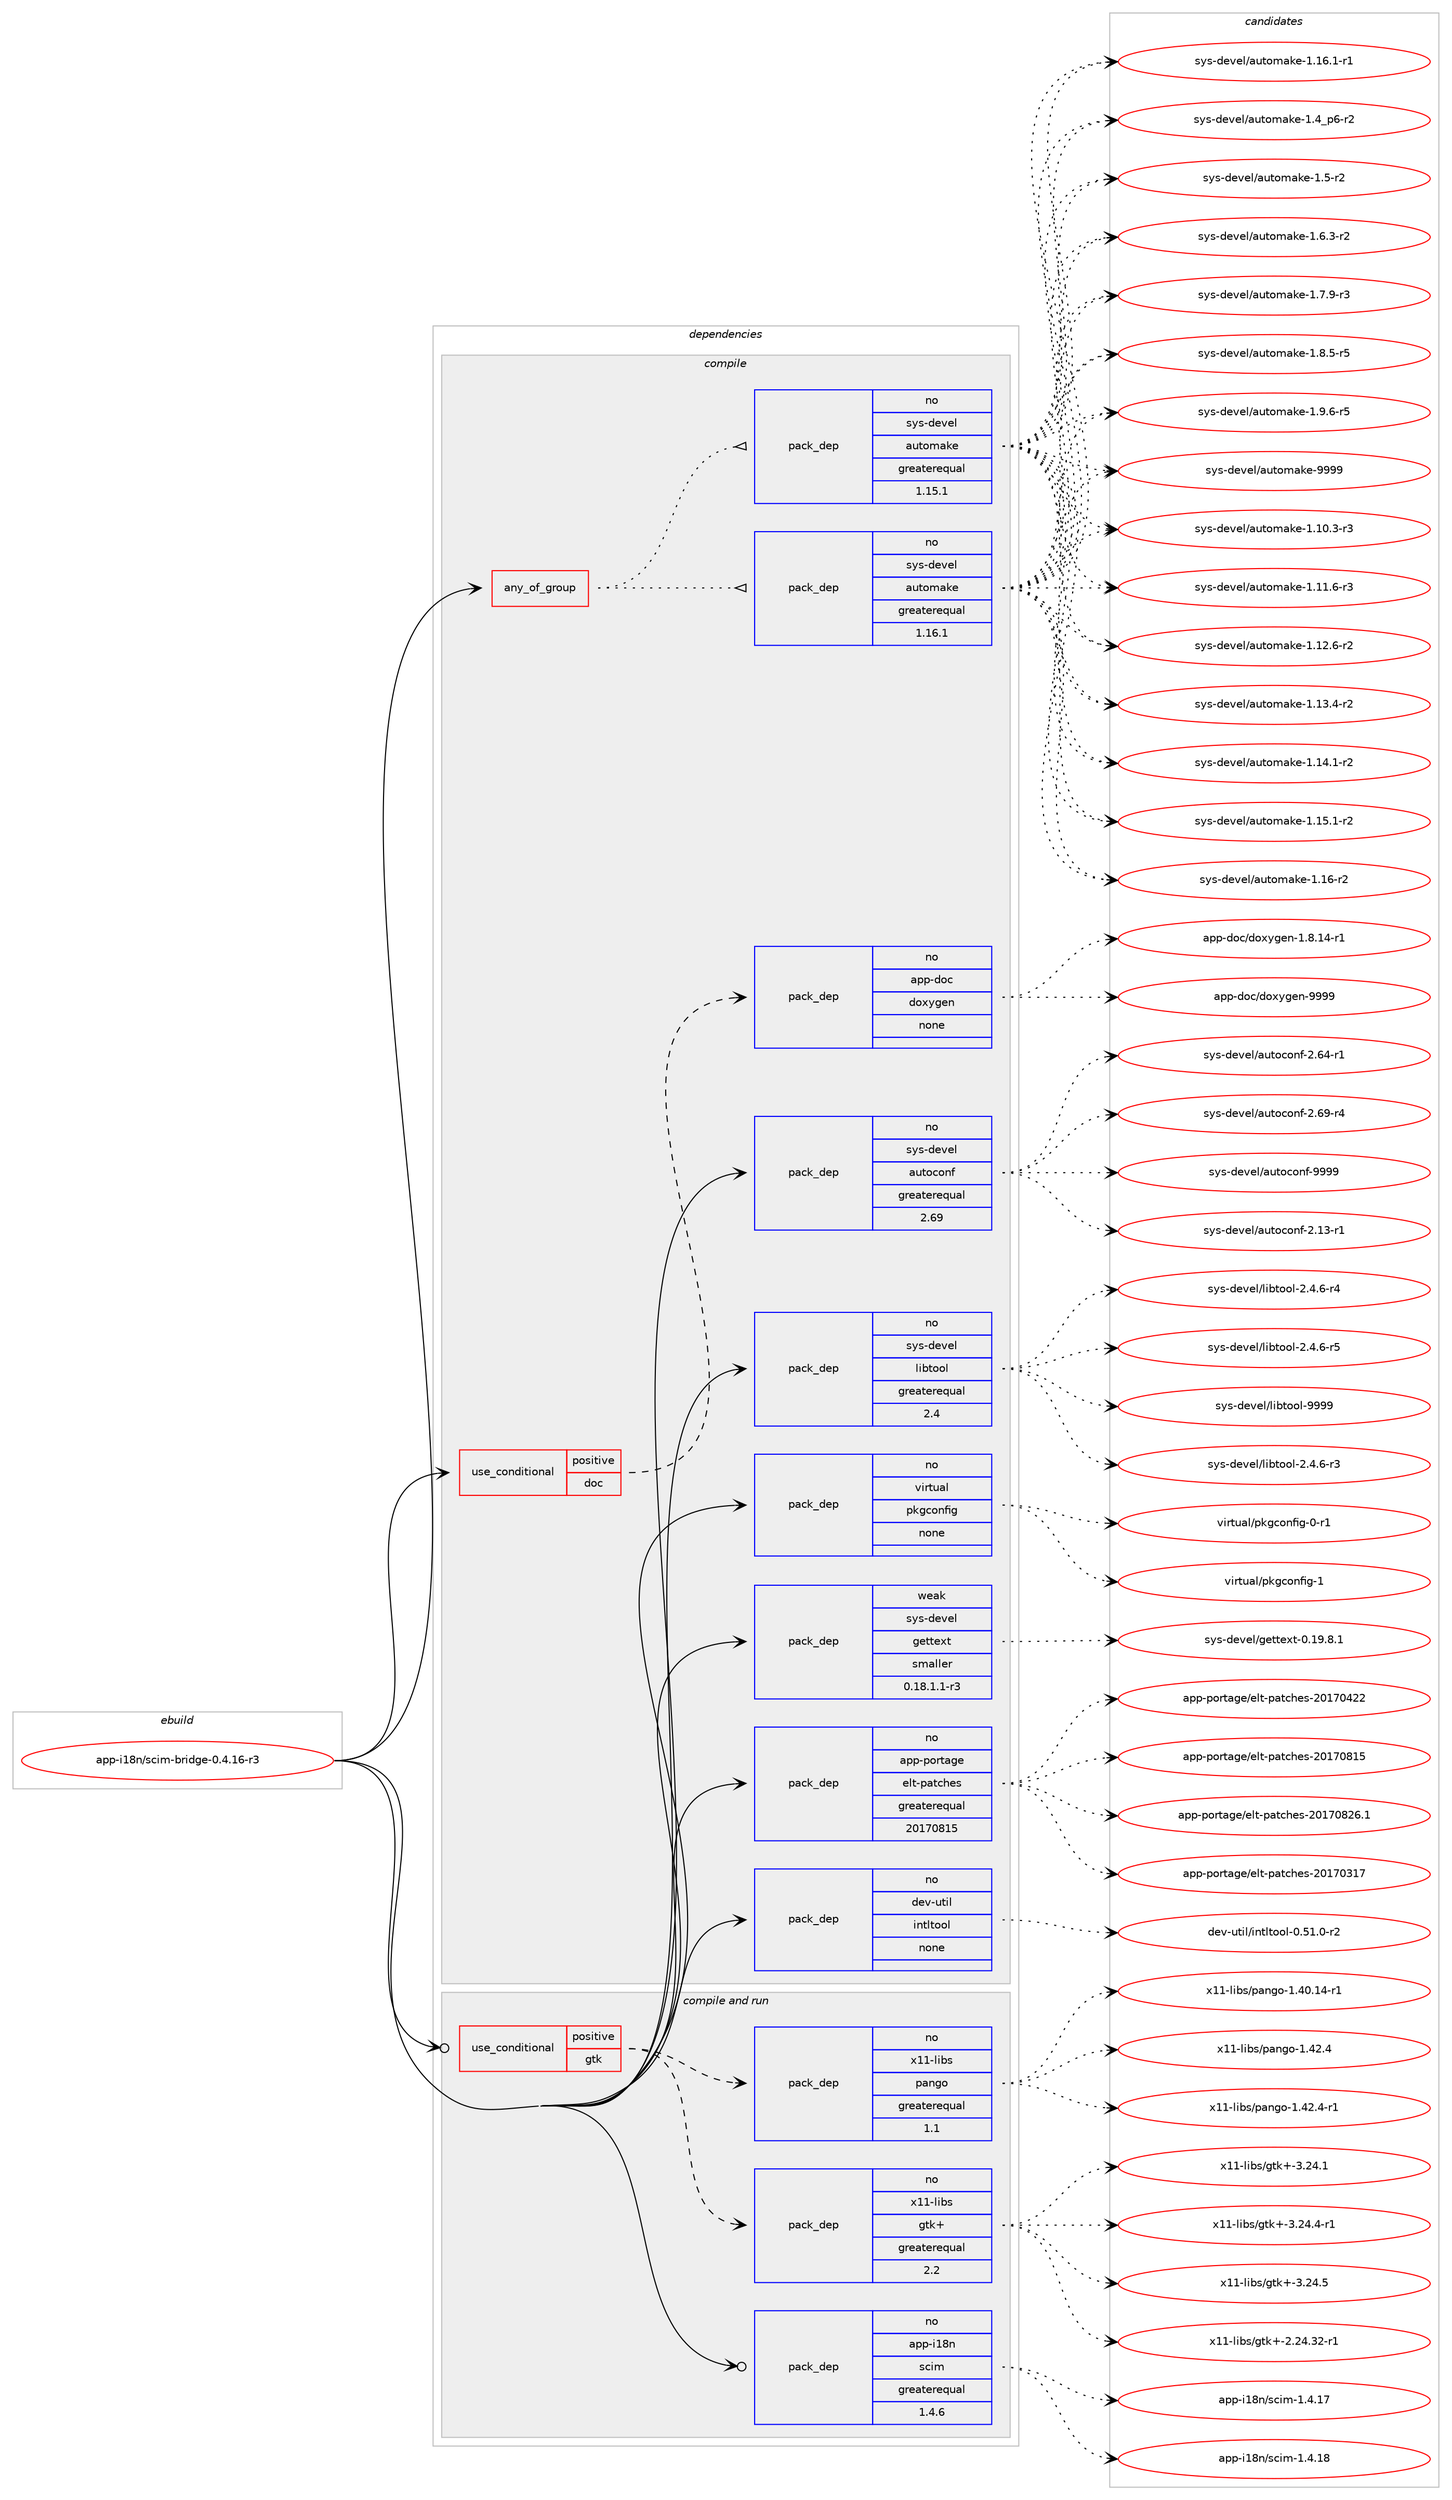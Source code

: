digraph prolog {

# *************
# Graph options
# *************

newrank=true;
concentrate=true;
compound=true;
graph [rankdir=LR,fontname=Helvetica,fontsize=10,ranksep=1.5];#, ranksep=2.5, nodesep=0.2];
edge  [arrowhead=vee];
node  [fontname=Helvetica,fontsize=10];

# **********
# The ebuild
# **********

subgraph cluster_leftcol {
color=gray;
rank=same;
label=<<i>ebuild</i>>;
id [label="app-i18n/scim-bridge-0.4.16-r3", color=red, width=4, href="../app-i18n/scim-bridge-0.4.16-r3.svg"];
}

# ****************
# The dependencies
# ****************

subgraph cluster_midcol {
color=gray;
label=<<i>dependencies</i>>;
subgraph cluster_compile {
fillcolor="#eeeeee";
style=filled;
label=<<i>compile</i>>;
subgraph any19598 {
dependency1295960 [label=<<TABLE BORDER="0" CELLBORDER="1" CELLSPACING="0" CELLPADDING="4"><TR><TD CELLPADDING="10">any_of_group</TD></TR></TABLE>>, shape=none, color=red];subgraph pack923088 {
dependency1295961 [label=<<TABLE BORDER="0" CELLBORDER="1" CELLSPACING="0" CELLPADDING="4" WIDTH="220"><TR><TD ROWSPAN="6" CELLPADDING="30">pack_dep</TD></TR><TR><TD WIDTH="110">no</TD></TR><TR><TD>sys-devel</TD></TR><TR><TD>automake</TD></TR><TR><TD>greaterequal</TD></TR><TR><TD>1.16.1</TD></TR></TABLE>>, shape=none, color=blue];
}
dependency1295960:e -> dependency1295961:w [weight=20,style="dotted",arrowhead="oinv"];
subgraph pack923089 {
dependency1295962 [label=<<TABLE BORDER="0" CELLBORDER="1" CELLSPACING="0" CELLPADDING="4" WIDTH="220"><TR><TD ROWSPAN="6" CELLPADDING="30">pack_dep</TD></TR><TR><TD WIDTH="110">no</TD></TR><TR><TD>sys-devel</TD></TR><TR><TD>automake</TD></TR><TR><TD>greaterequal</TD></TR><TR><TD>1.15.1</TD></TR></TABLE>>, shape=none, color=blue];
}
dependency1295960:e -> dependency1295962:w [weight=20,style="dotted",arrowhead="oinv"];
}
id:e -> dependency1295960:w [weight=20,style="solid",arrowhead="vee"];
subgraph cond352736 {
dependency1295963 [label=<<TABLE BORDER="0" CELLBORDER="1" CELLSPACING="0" CELLPADDING="4"><TR><TD ROWSPAN="3" CELLPADDING="10">use_conditional</TD></TR><TR><TD>positive</TD></TR><TR><TD>doc</TD></TR></TABLE>>, shape=none, color=red];
subgraph pack923090 {
dependency1295964 [label=<<TABLE BORDER="0" CELLBORDER="1" CELLSPACING="0" CELLPADDING="4" WIDTH="220"><TR><TD ROWSPAN="6" CELLPADDING="30">pack_dep</TD></TR><TR><TD WIDTH="110">no</TD></TR><TR><TD>app-doc</TD></TR><TR><TD>doxygen</TD></TR><TR><TD>none</TD></TR><TR><TD></TD></TR></TABLE>>, shape=none, color=blue];
}
dependency1295963:e -> dependency1295964:w [weight=20,style="dashed",arrowhead="vee"];
}
id:e -> dependency1295963:w [weight=20,style="solid",arrowhead="vee"];
subgraph pack923091 {
dependency1295965 [label=<<TABLE BORDER="0" CELLBORDER="1" CELLSPACING="0" CELLPADDING="4" WIDTH="220"><TR><TD ROWSPAN="6" CELLPADDING="30">pack_dep</TD></TR><TR><TD WIDTH="110">no</TD></TR><TR><TD>app-portage</TD></TR><TR><TD>elt-patches</TD></TR><TR><TD>greaterequal</TD></TR><TR><TD>20170815</TD></TR></TABLE>>, shape=none, color=blue];
}
id:e -> dependency1295965:w [weight=20,style="solid",arrowhead="vee"];
subgraph pack923092 {
dependency1295966 [label=<<TABLE BORDER="0" CELLBORDER="1" CELLSPACING="0" CELLPADDING="4" WIDTH="220"><TR><TD ROWSPAN="6" CELLPADDING="30">pack_dep</TD></TR><TR><TD WIDTH="110">no</TD></TR><TR><TD>dev-util</TD></TR><TR><TD>intltool</TD></TR><TR><TD>none</TD></TR><TR><TD></TD></TR></TABLE>>, shape=none, color=blue];
}
id:e -> dependency1295966:w [weight=20,style="solid",arrowhead="vee"];
subgraph pack923093 {
dependency1295967 [label=<<TABLE BORDER="0" CELLBORDER="1" CELLSPACING="0" CELLPADDING="4" WIDTH="220"><TR><TD ROWSPAN="6" CELLPADDING="30">pack_dep</TD></TR><TR><TD WIDTH="110">no</TD></TR><TR><TD>sys-devel</TD></TR><TR><TD>autoconf</TD></TR><TR><TD>greaterequal</TD></TR><TR><TD>2.69</TD></TR></TABLE>>, shape=none, color=blue];
}
id:e -> dependency1295967:w [weight=20,style="solid",arrowhead="vee"];
subgraph pack923094 {
dependency1295968 [label=<<TABLE BORDER="0" CELLBORDER="1" CELLSPACING="0" CELLPADDING="4" WIDTH="220"><TR><TD ROWSPAN="6" CELLPADDING="30">pack_dep</TD></TR><TR><TD WIDTH="110">no</TD></TR><TR><TD>sys-devel</TD></TR><TR><TD>libtool</TD></TR><TR><TD>greaterequal</TD></TR><TR><TD>2.4</TD></TR></TABLE>>, shape=none, color=blue];
}
id:e -> dependency1295968:w [weight=20,style="solid",arrowhead="vee"];
subgraph pack923095 {
dependency1295969 [label=<<TABLE BORDER="0" CELLBORDER="1" CELLSPACING="0" CELLPADDING="4" WIDTH="220"><TR><TD ROWSPAN="6" CELLPADDING="30">pack_dep</TD></TR><TR><TD WIDTH="110">no</TD></TR><TR><TD>virtual</TD></TR><TR><TD>pkgconfig</TD></TR><TR><TD>none</TD></TR><TR><TD></TD></TR></TABLE>>, shape=none, color=blue];
}
id:e -> dependency1295969:w [weight=20,style="solid",arrowhead="vee"];
subgraph pack923096 {
dependency1295970 [label=<<TABLE BORDER="0" CELLBORDER="1" CELLSPACING="0" CELLPADDING="4" WIDTH="220"><TR><TD ROWSPAN="6" CELLPADDING="30">pack_dep</TD></TR><TR><TD WIDTH="110">weak</TD></TR><TR><TD>sys-devel</TD></TR><TR><TD>gettext</TD></TR><TR><TD>smaller</TD></TR><TR><TD>0.18.1.1-r3</TD></TR></TABLE>>, shape=none, color=blue];
}
id:e -> dependency1295970:w [weight=20,style="solid",arrowhead="vee"];
}
subgraph cluster_compileandrun {
fillcolor="#eeeeee";
style=filled;
label=<<i>compile and run</i>>;
subgraph cond352737 {
dependency1295971 [label=<<TABLE BORDER="0" CELLBORDER="1" CELLSPACING="0" CELLPADDING="4"><TR><TD ROWSPAN="3" CELLPADDING="10">use_conditional</TD></TR><TR><TD>positive</TD></TR><TR><TD>gtk</TD></TR></TABLE>>, shape=none, color=red];
subgraph pack923097 {
dependency1295972 [label=<<TABLE BORDER="0" CELLBORDER="1" CELLSPACING="0" CELLPADDING="4" WIDTH="220"><TR><TD ROWSPAN="6" CELLPADDING="30">pack_dep</TD></TR><TR><TD WIDTH="110">no</TD></TR><TR><TD>x11-libs</TD></TR><TR><TD>gtk+</TD></TR><TR><TD>greaterequal</TD></TR><TR><TD>2.2</TD></TR></TABLE>>, shape=none, color=blue];
}
dependency1295971:e -> dependency1295972:w [weight=20,style="dashed",arrowhead="vee"];
subgraph pack923098 {
dependency1295973 [label=<<TABLE BORDER="0" CELLBORDER="1" CELLSPACING="0" CELLPADDING="4" WIDTH="220"><TR><TD ROWSPAN="6" CELLPADDING="30">pack_dep</TD></TR><TR><TD WIDTH="110">no</TD></TR><TR><TD>x11-libs</TD></TR><TR><TD>pango</TD></TR><TR><TD>greaterequal</TD></TR><TR><TD>1.1</TD></TR></TABLE>>, shape=none, color=blue];
}
dependency1295971:e -> dependency1295973:w [weight=20,style="dashed",arrowhead="vee"];
}
id:e -> dependency1295971:w [weight=20,style="solid",arrowhead="odotvee"];
subgraph pack923099 {
dependency1295974 [label=<<TABLE BORDER="0" CELLBORDER="1" CELLSPACING="0" CELLPADDING="4" WIDTH="220"><TR><TD ROWSPAN="6" CELLPADDING="30">pack_dep</TD></TR><TR><TD WIDTH="110">no</TD></TR><TR><TD>app-i18n</TD></TR><TR><TD>scim</TD></TR><TR><TD>greaterequal</TD></TR><TR><TD>1.4.6</TD></TR></TABLE>>, shape=none, color=blue];
}
id:e -> dependency1295974:w [weight=20,style="solid",arrowhead="odotvee"];
}
subgraph cluster_run {
fillcolor="#eeeeee";
style=filled;
label=<<i>run</i>>;
}
}

# **************
# The candidates
# **************

subgraph cluster_choices {
rank=same;
color=gray;
label=<<i>candidates</i>>;

subgraph choice923088 {
color=black;
nodesep=1;
choice11512111545100101118101108479711711611110997107101454946494846514511451 [label="sys-devel/automake-1.10.3-r3", color=red, width=4,href="../sys-devel/automake-1.10.3-r3.svg"];
choice11512111545100101118101108479711711611110997107101454946494946544511451 [label="sys-devel/automake-1.11.6-r3", color=red, width=4,href="../sys-devel/automake-1.11.6-r3.svg"];
choice11512111545100101118101108479711711611110997107101454946495046544511450 [label="sys-devel/automake-1.12.6-r2", color=red, width=4,href="../sys-devel/automake-1.12.6-r2.svg"];
choice11512111545100101118101108479711711611110997107101454946495146524511450 [label="sys-devel/automake-1.13.4-r2", color=red, width=4,href="../sys-devel/automake-1.13.4-r2.svg"];
choice11512111545100101118101108479711711611110997107101454946495246494511450 [label="sys-devel/automake-1.14.1-r2", color=red, width=4,href="../sys-devel/automake-1.14.1-r2.svg"];
choice11512111545100101118101108479711711611110997107101454946495346494511450 [label="sys-devel/automake-1.15.1-r2", color=red, width=4,href="../sys-devel/automake-1.15.1-r2.svg"];
choice1151211154510010111810110847971171161111099710710145494649544511450 [label="sys-devel/automake-1.16-r2", color=red, width=4,href="../sys-devel/automake-1.16-r2.svg"];
choice11512111545100101118101108479711711611110997107101454946495446494511449 [label="sys-devel/automake-1.16.1-r1", color=red, width=4,href="../sys-devel/automake-1.16.1-r1.svg"];
choice115121115451001011181011084797117116111109971071014549465295112544511450 [label="sys-devel/automake-1.4_p6-r2", color=red, width=4,href="../sys-devel/automake-1.4_p6-r2.svg"];
choice11512111545100101118101108479711711611110997107101454946534511450 [label="sys-devel/automake-1.5-r2", color=red, width=4,href="../sys-devel/automake-1.5-r2.svg"];
choice115121115451001011181011084797117116111109971071014549465446514511450 [label="sys-devel/automake-1.6.3-r2", color=red, width=4,href="../sys-devel/automake-1.6.3-r2.svg"];
choice115121115451001011181011084797117116111109971071014549465546574511451 [label="sys-devel/automake-1.7.9-r3", color=red, width=4,href="../sys-devel/automake-1.7.9-r3.svg"];
choice115121115451001011181011084797117116111109971071014549465646534511453 [label="sys-devel/automake-1.8.5-r5", color=red, width=4,href="../sys-devel/automake-1.8.5-r5.svg"];
choice115121115451001011181011084797117116111109971071014549465746544511453 [label="sys-devel/automake-1.9.6-r5", color=red, width=4,href="../sys-devel/automake-1.9.6-r5.svg"];
choice115121115451001011181011084797117116111109971071014557575757 [label="sys-devel/automake-9999", color=red, width=4,href="../sys-devel/automake-9999.svg"];
dependency1295961:e -> choice11512111545100101118101108479711711611110997107101454946494846514511451:w [style=dotted,weight="100"];
dependency1295961:e -> choice11512111545100101118101108479711711611110997107101454946494946544511451:w [style=dotted,weight="100"];
dependency1295961:e -> choice11512111545100101118101108479711711611110997107101454946495046544511450:w [style=dotted,weight="100"];
dependency1295961:e -> choice11512111545100101118101108479711711611110997107101454946495146524511450:w [style=dotted,weight="100"];
dependency1295961:e -> choice11512111545100101118101108479711711611110997107101454946495246494511450:w [style=dotted,weight="100"];
dependency1295961:e -> choice11512111545100101118101108479711711611110997107101454946495346494511450:w [style=dotted,weight="100"];
dependency1295961:e -> choice1151211154510010111810110847971171161111099710710145494649544511450:w [style=dotted,weight="100"];
dependency1295961:e -> choice11512111545100101118101108479711711611110997107101454946495446494511449:w [style=dotted,weight="100"];
dependency1295961:e -> choice115121115451001011181011084797117116111109971071014549465295112544511450:w [style=dotted,weight="100"];
dependency1295961:e -> choice11512111545100101118101108479711711611110997107101454946534511450:w [style=dotted,weight="100"];
dependency1295961:e -> choice115121115451001011181011084797117116111109971071014549465446514511450:w [style=dotted,weight="100"];
dependency1295961:e -> choice115121115451001011181011084797117116111109971071014549465546574511451:w [style=dotted,weight="100"];
dependency1295961:e -> choice115121115451001011181011084797117116111109971071014549465646534511453:w [style=dotted,weight="100"];
dependency1295961:e -> choice115121115451001011181011084797117116111109971071014549465746544511453:w [style=dotted,weight="100"];
dependency1295961:e -> choice115121115451001011181011084797117116111109971071014557575757:w [style=dotted,weight="100"];
}
subgraph choice923089 {
color=black;
nodesep=1;
choice11512111545100101118101108479711711611110997107101454946494846514511451 [label="sys-devel/automake-1.10.3-r3", color=red, width=4,href="../sys-devel/automake-1.10.3-r3.svg"];
choice11512111545100101118101108479711711611110997107101454946494946544511451 [label="sys-devel/automake-1.11.6-r3", color=red, width=4,href="../sys-devel/automake-1.11.6-r3.svg"];
choice11512111545100101118101108479711711611110997107101454946495046544511450 [label="sys-devel/automake-1.12.6-r2", color=red, width=4,href="../sys-devel/automake-1.12.6-r2.svg"];
choice11512111545100101118101108479711711611110997107101454946495146524511450 [label="sys-devel/automake-1.13.4-r2", color=red, width=4,href="../sys-devel/automake-1.13.4-r2.svg"];
choice11512111545100101118101108479711711611110997107101454946495246494511450 [label="sys-devel/automake-1.14.1-r2", color=red, width=4,href="../sys-devel/automake-1.14.1-r2.svg"];
choice11512111545100101118101108479711711611110997107101454946495346494511450 [label="sys-devel/automake-1.15.1-r2", color=red, width=4,href="../sys-devel/automake-1.15.1-r2.svg"];
choice1151211154510010111810110847971171161111099710710145494649544511450 [label="sys-devel/automake-1.16-r2", color=red, width=4,href="../sys-devel/automake-1.16-r2.svg"];
choice11512111545100101118101108479711711611110997107101454946495446494511449 [label="sys-devel/automake-1.16.1-r1", color=red, width=4,href="../sys-devel/automake-1.16.1-r1.svg"];
choice115121115451001011181011084797117116111109971071014549465295112544511450 [label="sys-devel/automake-1.4_p6-r2", color=red, width=4,href="../sys-devel/automake-1.4_p6-r2.svg"];
choice11512111545100101118101108479711711611110997107101454946534511450 [label="sys-devel/automake-1.5-r2", color=red, width=4,href="../sys-devel/automake-1.5-r2.svg"];
choice115121115451001011181011084797117116111109971071014549465446514511450 [label="sys-devel/automake-1.6.3-r2", color=red, width=4,href="../sys-devel/automake-1.6.3-r2.svg"];
choice115121115451001011181011084797117116111109971071014549465546574511451 [label="sys-devel/automake-1.7.9-r3", color=red, width=4,href="../sys-devel/automake-1.7.9-r3.svg"];
choice115121115451001011181011084797117116111109971071014549465646534511453 [label="sys-devel/automake-1.8.5-r5", color=red, width=4,href="../sys-devel/automake-1.8.5-r5.svg"];
choice115121115451001011181011084797117116111109971071014549465746544511453 [label="sys-devel/automake-1.9.6-r5", color=red, width=4,href="../sys-devel/automake-1.9.6-r5.svg"];
choice115121115451001011181011084797117116111109971071014557575757 [label="sys-devel/automake-9999", color=red, width=4,href="../sys-devel/automake-9999.svg"];
dependency1295962:e -> choice11512111545100101118101108479711711611110997107101454946494846514511451:w [style=dotted,weight="100"];
dependency1295962:e -> choice11512111545100101118101108479711711611110997107101454946494946544511451:w [style=dotted,weight="100"];
dependency1295962:e -> choice11512111545100101118101108479711711611110997107101454946495046544511450:w [style=dotted,weight="100"];
dependency1295962:e -> choice11512111545100101118101108479711711611110997107101454946495146524511450:w [style=dotted,weight="100"];
dependency1295962:e -> choice11512111545100101118101108479711711611110997107101454946495246494511450:w [style=dotted,weight="100"];
dependency1295962:e -> choice11512111545100101118101108479711711611110997107101454946495346494511450:w [style=dotted,weight="100"];
dependency1295962:e -> choice1151211154510010111810110847971171161111099710710145494649544511450:w [style=dotted,weight="100"];
dependency1295962:e -> choice11512111545100101118101108479711711611110997107101454946495446494511449:w [style=dotted,weight="100"];
dependency1295962:e -> choice115121115451001011181011084797117116111109971071014549465295112544511450:w [style=dotted,weight="100"];
dependency1295962:e -> choice11512111545100101118101108479711711611110997107101454946534511450:w [style=dotted,weight="100"];
dependency1295962:e -> choice115121115451001011181011084797117116111109971071014549465446514511450:w [style=dotted,weight="100"];
dependency1295962:e -> choice115121115451001011181011084797117116111109971071014549465546574511451:w [style=dotted,weight="100"];
dependency1295962:e -> choice115121115451001011181011084797117116111109971071014549465646534511453:w [style=dotted,weight="100"];
dependency1295962:e -> choice115121115451001011181011084797117116111109971071014549465746544511453:w [style=dotted,weight="100"];
dependency1295962:e -> choice115121115451001011181011084797117116111109971071014557575757:w [style=dotted,weight="100"];
}
subgraph choice923090 {
color=black;
nodesep=1;
choice97112112451001119947100111120121103101110454946564649524511449 [label="app-doc/doxygen-1.8.14-r1", color=red, width=4,href="../app-doc/doxygen-1.8.14-r1.svg"];
choice971121124510011199471001111201211031011104557575757 [label="app-doc/doxygen-9999", color=red, width=4,href="../app-doc/doxygen-9999.svg"];
dependency1295964:e -> choice97112112451001119947100111120121103101110454946564649524511449:w [style=dotted,weight="100"];
dependency1295964:e -> choice971121124510011199471001111201211031011104557575757:w [style=dotted,weight="100"];
}
subgraph choice923091 {
color=black;
nodesep=1;
choice97112112451121111141169710310147101108116451129711699104101115455048495548514955 [label="app-portage/elt-patches-20170317", color=red, width=4,href="../app-portage/elt-patches-20170317.svg"];
choice97112112451121111141169710310147101108116451129711699104101115455048495548525050 [label="app-portage/elt-patches-20170422", color=red, width=4,href="../app-portage/elt-patches-20170422.svg"];
choice97112112451121111141169710310147101108116451129711699104101115455048495548564953 [label="app-portage/elt-patches-20170815", color=red, width=4,href="../app-portage/elt-patches-20170815.svg"];
choice971121124511211111411697103101471011081164511297116991041011154550484955485650544649 [label="app-portage/elt-patches-20170826.1", color=red, width=4,href="../app-portage/elt-patches-20170826.1.svg"];
dependency1295965:e -> choice97112112451121111141169710310147101108116451129711699104101115455048495548514955:w [style=dotted,weight="100"];
dependency1295965:e -> choice97112112451121111141169710310147101108116451129711699104101115455048495548525050:w [style=dotted,weight="100"];
dependency1295965:e -> choice97112112451121111141169710310147101108116451129711699104101115455048495548564953:w [style=dotted,weight="100"];
dependency1295965:e -> choice971121124511211111411697103101471011081164511297116991041011154550484955485650544649:w [style=dotted,weight="100"];
}
subgraph choice923092 {
color=black;
nodesep=1;
choice1001011184511711610510847105110116108116111111108454846534946484511450 [label="dev-util/intltool-0.51.0-r2", color=red, width=4,href="../dev-util/intltool-0.51.0-r2.svg"];
dependency1295966:e -> choice1001011184511711610510847105110116108116111111108454846534946484511450:w [style=dotted,weight="100"];
}
subgraph choice923093 {
color=black;
nodesep=1;
choice1151211154510010111810110847971171161119911111010245504649514511449 [label="sys-devel/autoconf-2.13-r1", color=red, width=4,href="../sys-devel/autoconf-2.13-r1.svg"];
choice1151211154510010111810110847971171161119911111010245504654524511449 [label="sys-devel/autoconf-2.64-r1", color=red, width=4,href="../sys-devel/autoconf-2.64-r1.svg"];
choice1151211154510010111810110847971171161119911111010245504654574511452 [label="sys-devel/autoconf-2.69-r4", color=red, width=4,href="../sys-devel/autoconf-2.69-r4.svg"];
choice115121115451001011181011084797117116111991111101024557575757 [label="sys-devel/autoconf-9999", color=red, width=4,href="../sys-devel/autoconf-9999.svg"];
dependency1295967:e -> choice1151211154510010111810110847971171161119911111010245504649514511449:w [style=dotted,weight="100"];
dependency1295967:e -> choice1151211154510010111810110847971171161119911111010245504654524511449:w [style=dotted,weight="100"];
dependency1295967:e -> choice1151211154510010111810110847971171161119911111010245504654574511452:w [style=dotted,weight="100"];
dependency1295967:e -> choice115121115451001011181011084797117116111991111101024557575757:w [style=dotted,weight="100"];
}
subgraph choice923094 {
color=black;
nodesep=1;
choice1151211154510010111810110847108105981161111111084550465246544511451 [label="sys-devel/libtool-2.4.6-r3", color=red, width=4,href="../sys-devel/libtool-2.4.6-r3.svg"];
choice1151211154510010111810110847108105981161111111084550465246544511452 [label="sys-devel/libtool-2.4.6-r4", color=red, width=4,href="../sys-devel/libtool-2.4.6-r4.svg"];
choice1151211154510010111810110847108105981161111111084550465246544511453 [label="sys-devel/libtool-2.4.6-r5", color=red, width=4,href="../sys-devel/libtool-2.4.6-r5.svg"];
choice1151211154510010111810110847108105981161111111084557575757 [label="sys-devel/libtool-9999", color=red, width=4,href="../sys-devel/libtool-9999.svg"];
dependency1295968:e -> choice1151211154510010111810110847108105981161111111084550465246544511451:w [style=dotted,weight="100"];
dependency1295968:e -> choice1151211154510010111810110847108105981161111111084550465246544511452:w [style=dotted,weight="100"];
dependency1295968:e -> choice1151211154510010111810110847108105981161111111084550465246544511453:w [style=dotted,weight="100"];
dependency1295968:e -> choice1151211154510010111810110847108105981161111111084557575757:w [style=dotted,weight="100"];
}
subgraph choice923095 {
color=black;
nodesep=1;
choice11810511411611797108471121071039911111010210510345484511449 [label="virtual/pkgconfig-0-r1", color=red, width=4,href="../virtual/pkgconfig-0-r1.svg"];
choice1181051141161179710847112107103991111101021051034549 [label="virtual/pkgconfig-1", color=red, width=4,href="../virtual/pkgconfig-1.svg"];
dependency1295969:e -> choice11810511411611797108471121071039911111010210510345484511449:w [style=dotted,weight="100"];
dependency1295969:e -> choice1181051141161179710847112107103991111101021051034549:w [style=dotted,weight="100"];
}
subgraph choice923096 {
color=black;
nodesep=1;
choice1151211154510010111810110847103101116116101120116454846495746564649 [label="sys-devel/gettext-0.19.8.1", color=red, width=4,href="../sys-devel/gettext-0.19.8.1.svg"];
dependency1295970:e -> choice1151211154510010111810110847103101116116101120116454846495746564649:w [style=dotted,weight="100"];
}
subgraph choice923097 {
color=black;
nodesep=1;
choice12049494510810598115471031161074345504650524651504511449 [label="x11-libs/gtk+-2.24.32-r1", color=red, width=4,href="../x11-libs/gtk+-2.24.32-r1.svg"];
choice12049494510810598115471031161074345514650524649 [label="x11-libs/gtk+-3.24.1", color=red, width=4,href="../x11-libs/gtk+-3.24.1.svg"];
choice120494945108105981154710311610743455146505246524511449 [label="x11-libs/gtk+-3.24.4-r1", color=red, width=4,href="../x11-libs/gtk+-3.24.4-r1.svg"];
choice12049494510810598115471031161074345514650524653 [label="x11-libs/gtk+-3.24.5", color=red, width=4,href="../x11-libs/gtk+-3.24.5.svg"];
dependency1295972:e -> choice12049494510810598115471031161074345504650524651504511449:w [style=dotted,weight="100"];
dependency1295972:e -> choice12049494510810598115471031161074345514650524649:w [style=dotted,weight="100"];
dependency1295972:e -> choice120494945108105981154710311610743455146505246524511449:w [style=dotted,weight="100"];
dependency1295972:e -> choice12049494510810598115471031161074345514650524653:w [style=dotted,weight="100"];
}
subgraph choice923098 {
color=black;
nodesep=1;
choice12049494510810598115471129711010311145494652484649524511449 [label="x11-libs/pango-1.40.14-r1", color=red, width=4,href="../x11-libs/pango-1.40.14-r1.svg"];
choice12049494510810598115471129711010311145494652504652 [label="x11-libs/pango-1.42.4", color=red, width=4,href="../x11-libs/pango-1.42.4.svg"];
choice120494945108105981154711297110103111454946525046524511449 [label="x11-libs/pango-1.42.4-r1", color=red, width=4,href="../x11-libs/pango-1.42.4-r1.svg"];
dependency1295973:e -> choice12049494510810598115471129711010311145494652484649524511449:w [style=dotted,weight="100"];
dependency1295973:e -> choice12049494510810598115471129711010311145494652504652:w [style=dotted,weight="100"];
dependency1295973:e -> choice120494945108105981154711297110103111454946525046524511449:w [style=dotted,weight="100"];
}
subgraph choice923099 {
color=black;
nodesep=1;
choice97112112451054956110471159910510945494652464955 [label="app-i18n/scim-1.4.17", color=red, width=4,href="../app-i18n/scim-1.4.17.svg"];
choice97112112451054956110471159910510945494652464956 [label="app-i18n/scim-1.4.18", color=red, width=4,href="../app-i18n/scim-1.4.18.svg"];
dependency1295974:e -> choice97112112451054956110471159910510945494652464955:w [style=dotted,weight="100"];
dependency1295974:e -> choice97112112451054956110471159910510945494652464956:w [style=dotted,weight="100"];
}
}

}
